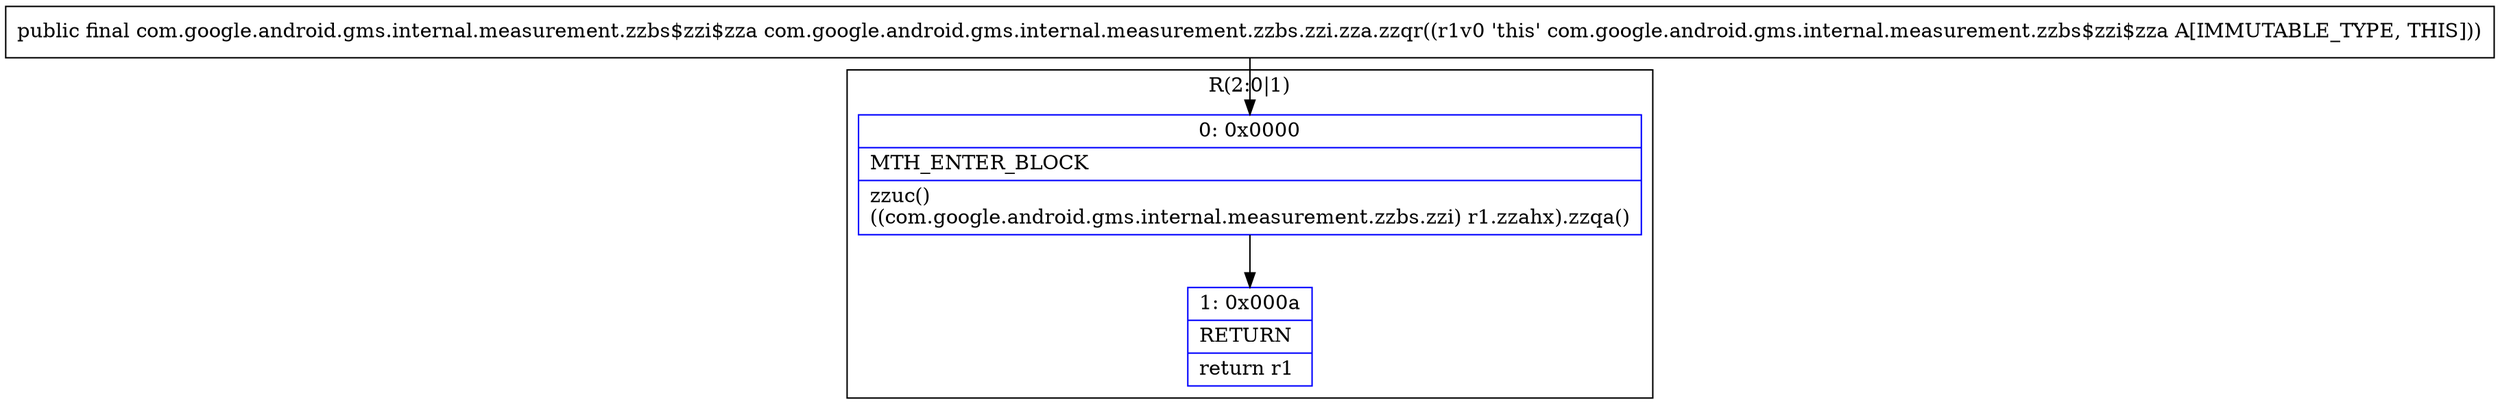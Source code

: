 digraph "CFG forcom.google.android.gms.internal.measurement.zzbs.zzi.zza.zzqr()Lcom\/google\/android\/gms\/internal\/measurement\/zzbs$zzi$zza;" {
subgraph cluster_Region_355918622 {
label = "R(2:0|1)";
node [shape=record,color=blue];
Node_0 [shape=record,label="{0\:\ 0x0000|MTH_ENTER_BLOCK\l|zzuc()\l((com.google.android.gms.internal.measurement.zzbs.zzi) r1.zzahx).zzqa()\l}"];
Node_1 [shape=record,label="{1\:\ 0x000a|RETURN\l|return r1\l}"];
}
MethodNode[shape=record,label="{public final com.google.android.gms.internal.measurement.zzbs$zzi$zza com.google.android.gms.internal.measurement.zzbs.zzi.zza.zzqr((r1v0 'this' com.google.android.gms.internal.measurement.zzbs$zzi$zza A[IMMUTABLE_TYPE, THIS])) }"];
MethodNode -> Node_0;
Node_0 -> Node_1;
}

